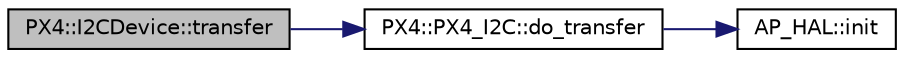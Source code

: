 digraph "PX4::I2CDevice::transfer"
{
 // INTERACTIVE_SVG=YES
  edge [fontname="Helvetica",fontsize="10",labelfontname="Helvetica",labelfontsize="10"];
  node [fontname="Helvetica",fontsize="10",shape=record];
  rankdir="LR";
  Node1 [label="PX4::I2CDevice::transfer",height=0.2,width=0.4,color="black", fillcolor="grey75", style="filled", fontcolor="black"];
  Node1 -> Node2 [color="midnightblue",fontsize="10",style="solid",fontname="Helvetica"];
  Node2 [label="PX4::PX4_I2C::do_transfer",height=0.2,width=0.4,color="black", fillcolor="white", style="filled",URL="$classPX4_1_1PX4__I2C.html#a312d287ae916ef78864d7566f00d29fb"];
  Node2 -> Node3 [color="midnightblue",fontsize="10",style="solid",fontname="Helvetica"];
  Node3 [label="AP_HAL::init",height=0.2,width=0.4,color="black", fillcolor="white", style="filled",URL="$namespaceAP__HAL.html#a87c4d9884f23daecd717a2cb4fa114c1"];
}

